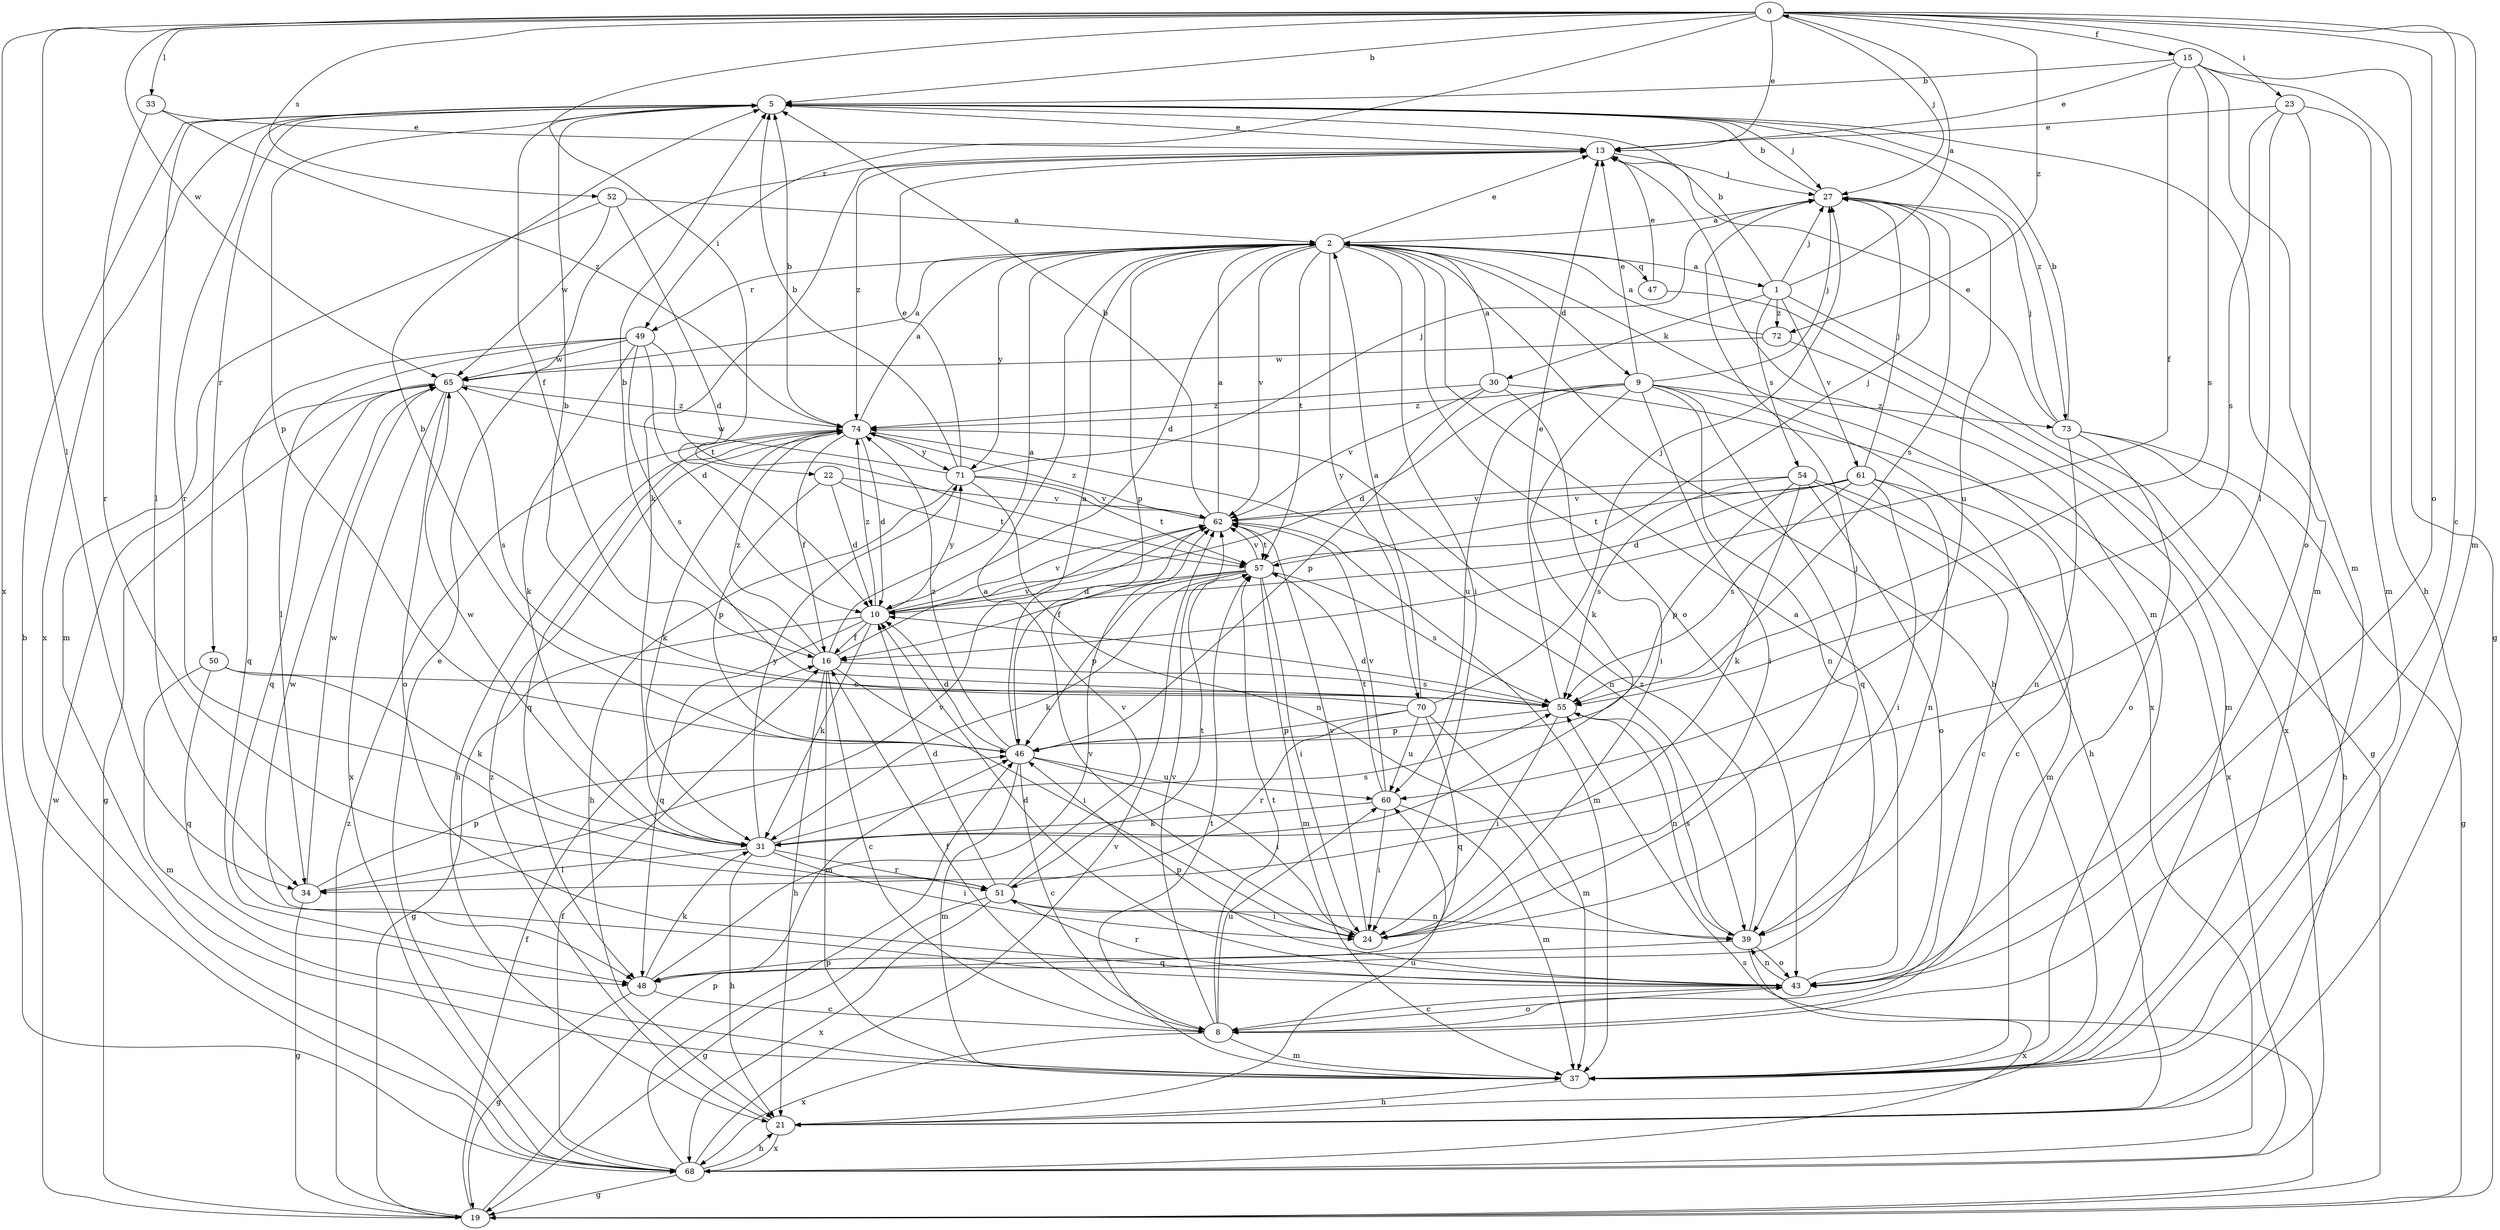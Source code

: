 strict digraph  {
0;
1;
2;
5;
8;
9;
10;
13;
15;
16;
19;
21;
22;
23;
24;
27;
30;
31;
33;
34;
37;
39;
43;
46;
47;
48;
49;
50;
51;
52;
54;
55;
57;
60;
61;
62;
65;
68;
70;
71;
72;
73;
74;
0 -> 5  [label=b];
0 -> 8  [label=c];
0 -> 13  [label=e];
0 -> 15  [label=f];
0 -> 22  [label=i];
0 -> 23  [label=i];
0 -> 27  [label=j];
0 -> 33  [label=l];
0 -> 34  [label=l];
0 -> 37  [label=m];
0 -> 43  [label=o];
0 -> 49  [label=r];
0 -> 52  [label=s];
0 -> 65  [label=w];
0 -> 68  [label=x];
0 -> 72  [label=z];
1 -> 0  [label=a];
1 -> 5  [label=b];
1 -> 19  [label=g];
1 -> 27  [label=j];
1 -> 30  [label=k];
1 -> 54  [label=s];
1 -> 61  [label=v];
1 -> 72  [label=z];
2 -> 1  [label=a];
2 -> 9  [label=d];
2 -> 10  [label=d];
2 -> 13  [label=e];
2 -> 21  [label=h];
2 -> 24  [label=i];
2 -> 43  [label=o];
2 -> 46  [label=p];
2 -> 47  [label=q];
2 -> 49  [label=r];
2 -> 57  [label=t];
2 -> 62  [label=v];
2 -> 68  [label=x];
2 -> 70  [label=y];
2 -> 71  [label=y];
5 -> 13  [label=e];
5 -> 16  [label=f];
5 -> 27  [label=j];
5 -> 34  [label=l];
5 -> 37  [label=m];
5 -> 46  [label=p];
5 -> 50  [label=r];
5 -> 51  [label=r];
5 -> 68  [label=x];
5 -> 73  [label=z];
8 -> 16  [label=f];
8 -> 37  [label=m];
8 -> 43  [label=o];
8 -> 57  [label=t];
8 -> 60  [label=u];
8 -> 62  [label=v];
8 -> 68  [label=x];
9 -> 10  [label=d];
9 -> 13  [label=e];
9 -> 21  [label=h];
9 -> 24  [label=i];
9 -> 27  [label=j];
9 -> 31  [label=k];
9 -> 39  [label=n];
9 -> 48  [label=q];
9 -> 60  [label=u];
9 -> 73  [label=z];
9 -> 74  [label=z];
10 -> 16  [label=f];
10 -> 19  [label=g];
10 -> 31  [label=k];
10 -> 48  [label=q];
10 -> 62  [label=v];
10 -> 71  [label=y];
10 -> 74  [label=z];
13 -> 27  [label=j];
13 -> 31  [label=k];
13 -> 37  [label=m];
13 -> 74  [label=z];
15 -> 5  [label=b];
15 -> 13  [label=e];
15 -> 16  [label=f];
15 -> 19  [label=g];
15 -> 21  [label=h];
15 -> 37  [label=m];
15 -> 55  [label=s];
16 -> 2  [label=a];
16 -> 5  [label=b];
16 -> 8  [label=c];
16 -> 21  [label=h];
16 -> 24  [label=i];
16 -> 37  [label=m];
16 -> 55  [label=s];
16 -> 62  [label=v];
16 -> 74  [label=z];
19 -> 16  [label=f];
19 -> 46  [label=p];
19 -> 55  [label=s];
19 -> 65  [label=w];
19 -> 74  [label=z];
21 -> 60  [label=u];
21 -> 68  [label=x];
21 -> 74  [label=z];
22 -> 10  [label=d];
22 -> 46  [label=p];
22 -> 57  [label=t];
22 -> 62  [label=v];
23 -> 13  [label=e];
23 -> 34  [label=l];
23 -> 37  [label=m];
23 -> 43  [label=o];
23 -> 55  [label=s];
24 -> 2  [label=a];
24 -> 27  [label=j];
24 -> 62  [label=v];
27 -> 2  [label=a];
27 -> 5  [label=b];
27 -> 55  [label=s];
27 -> 60  [label=u];
30 -> 2  [label=a];
30 -> 24  [label=i];
30 -> 46  [label=p];
30 -> 62  [label=v];
30 -> 68  [label=x];
30 -> 74  [label=z];
31 -> 21  [label=h];
31 -> 24  [label=i];
31 -> 34  [label=l];
31 -> 51  [label=r];
31 -> 55  [label=s];
31 -> 65  [label=w];
31 -> 71  [label=y];
33 -> 13  [label=e];
33 -> 51  [label=r];
33 -> 74  [label=z];
34 -> 19  [label=g];
34 -> 46  [label=p];
34 -> 62  [label=v];
34 -> 65  [label=w];
37 -> 21  [label=h];
37 -> 57  [label=t];
39 -> 43  [label=o];
39 -> 48  [label=q];
39 -> 55  [label=s];
39 -> 68  [label=x];
39 -> 74  [label=z];
43 -> 2  [label=a];
43 -> 8  [label=c];
43 -> 10  [label=d];
43 -> 39  [label=n];
43 -> 46  [label=p];
43 -> 51  [label=r];
43 -> 65  [label=w];
46 -> 2  [label=a];
46 -> 5  [label=b];
46 -> 8  [label=c];
46 -> 10  [label=d];
46 -> 24  [label=i];
46 -> 37  [label=m];
46 -> 60  [label=u];
46 -> 74  [label=z];
47 -> 13  [label=e];
47 -> 68  [label=x];
48 -> 8  [label=c];
48 -> 19  [label=g];
48 -> 31  [label=k];
48 -> 62  [label=v];
49 -> 10  [label=d];
49 -> 31  [label=k];
49 -> 34  [label=l];
49 -> 48  [label=q];
49 -> 55  [label=s];
49 -> 57  [label=t];
49 -> 65  [label=w];
50 -> 31  [label=k];
50 -> 37  [label=m];
50 -> 48  [label=q];
50 -> 55  [label=s];
51 -> 10  [label=d];
51 -> 19  [label=g];
51 -> 24  [label=i];
51 -> 39  [label=n];
51 -> 57  [label=t];
51 -> 62  [label=v];
51 -> 68  [label=x];
52 -> 2  [label=a];
52 -> 10  [label=d];
52 -> 37  [label=m];
52 -> 65  [label=w];
54 -> 8  [label=c];
54 -> 31  [label=k];
54 -> 37  [label=m];
54 -> 43  [label=o];
54 -> 46  [label=p];
54 -> 55  [label=s];
54 -> 62  [label=v];
55 -> 10  [label=d];
55 -> 13  [label=e];
55 -> 24  [label=i];
55 -> 39  [label=n];
55 -> 46  [label=p];
57 -> 10  [label=d];
57 -> 16  [label=f];
57 -> 24  [label=i];
57 -> 27  [label=j];
57 -> 31  [label=k];
57 -> 37  [label=m];
57 -> 46  [label=p];
57 -> 55  [label=s];
57 -> 62  [label=v];
60 -> 24  [label=i];
60 -> 31  [label=k];
60 -> 37  [label=m];
60 -> 57  [label=t];
60 -> 62  [label=v];
61 -> 8  [label=c];
61 -> 10  [label=d];
61 -> 24  [label=i];
61 -> 27  [label=j];
61 -> 39  [label=n];
61 -> 55  [label=s];
61 -> 57  [label=t];
61 -> 62  [label=v];
62 -> 2  [label=a];
62 -> 5  [label=b];
62 -> 37  [label=m];
62 -> 57  [label=t];
62 -> 74  [label=z];
65 -> 2  [label=a];
65 -> 19  [label=g];
65 -> 43  [label=o];
65 -> 48  [label=q];
65 -> 55  [label=s];
65 -> 68  [label=x];
65 -> 74  [label=z];
68 -> 5  [label=b];
68 -> 13  [label=e];
68 -> 16  [label=f];
68 -> 19  [label=g];
68 -> 21  [label=h];
68 -> 46  [label=p];
68 -> 62  [label=v];
70 -> 2  [label=a];
70 -> 5  [label=b];
70 -> 27  [label=j];
70 -> 37  [label=m];
70 -> 46  [label=p];
70 -> 48  [label=q];
70 -> 51  [label=r];
70 -> 60  [label=u];
71 -> 5  [label=b];
71 -> 13  [label=e];
71 -> 21  [label=h];
71 -> 27  [label=j];
71 -> 39  [label=n];
71 -> 57  [label=t];
71 -> 62  [label=v];
71 -> 65  [label=w];
72 -> 2  [label=a];
72 -> 37  [label=m];
72 -> 65  [label=w];
73 -> 5  [label=b];
73 -> 13  [label=e];
73 -> 19  [label=g];
73 -> 21  [label=h];
73 -> 27  [label=j];
73 -> 39  [label=n];
73 -> 43  [label=o];
74 -> 2  [label=a];
74 -> 5  [label=b];
74 -> 10  [label=d];
74 -> 16  [label=f];
74 -> 21  [label=h];
74 -> 31  [label=k];
74 -> 39  [label=n];
74 -> 48  [label=q];
74 -> 71  [label=y];
}
